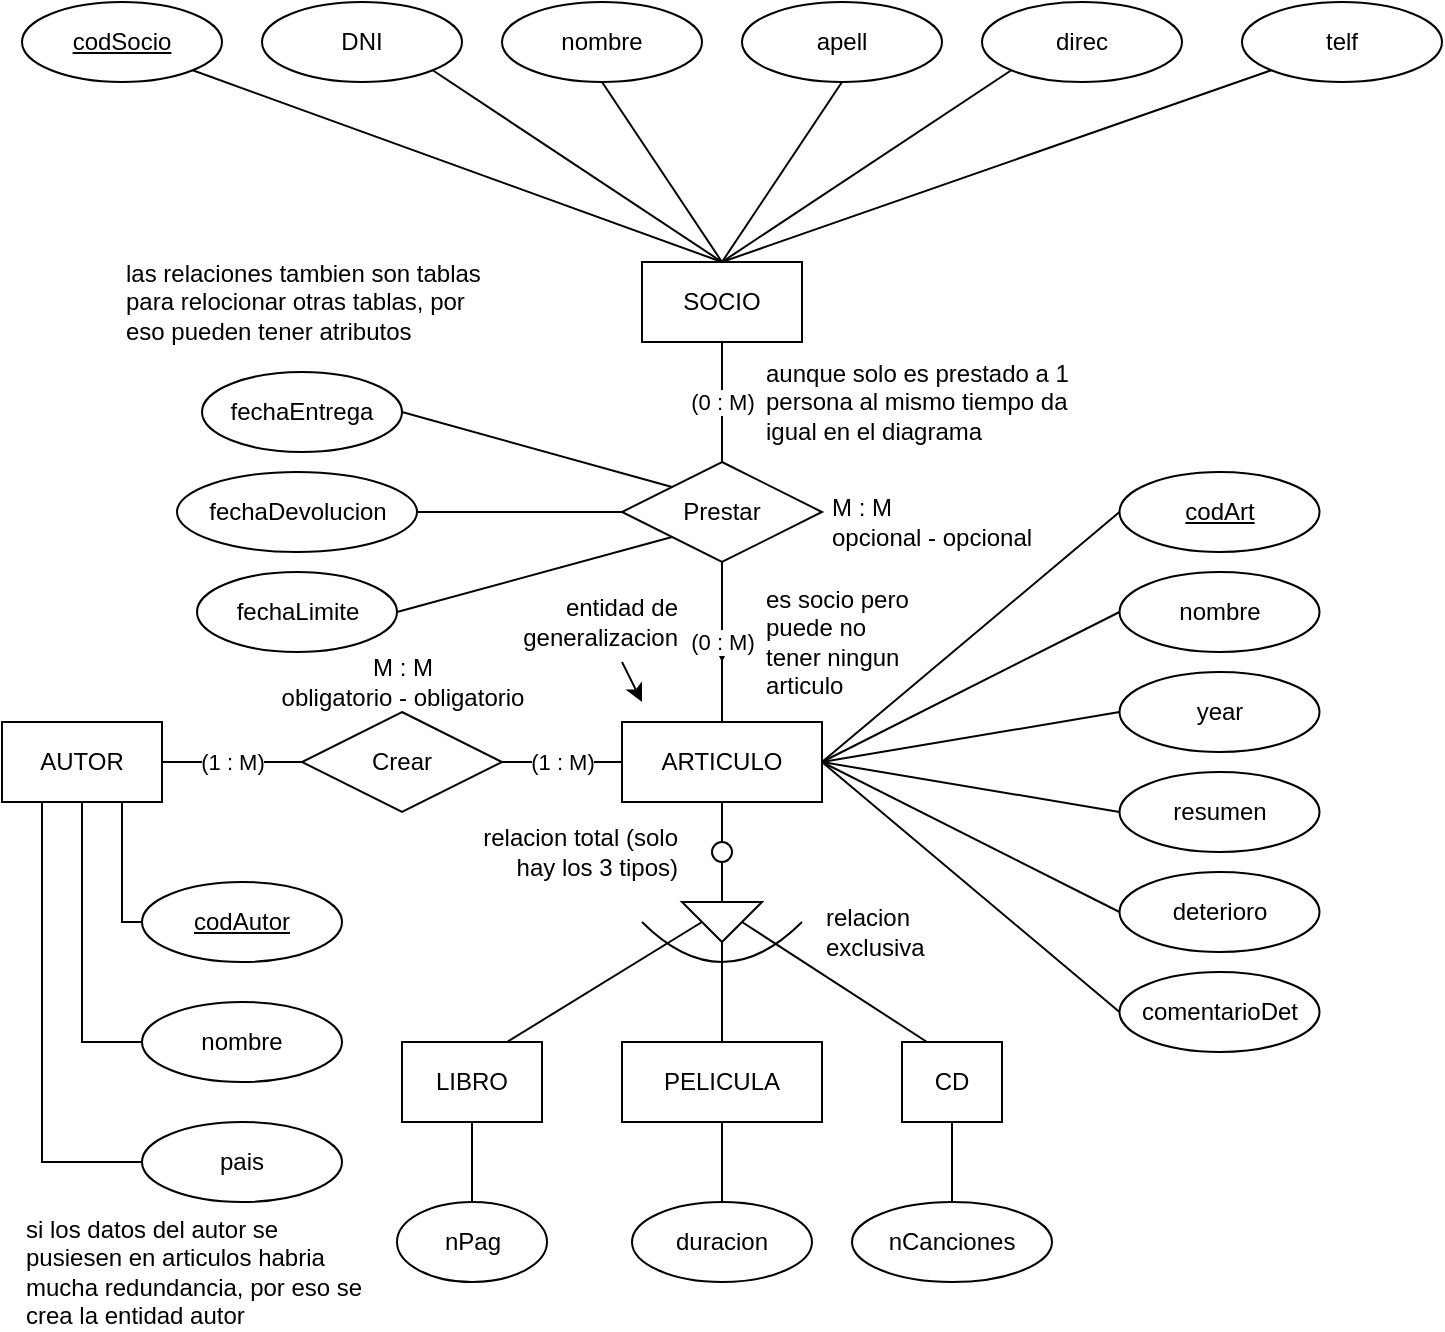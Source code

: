 <mxfile version="24.7.17">
  <diagram name="Página-1" id="UpVwSLJDSYndq1RP-pO8">
    <mxGraphModel dx="890" dy="434" grid="1" gridSize="10" guides="1" tooltips="1" connect="1" arrows="1" fold="1" page="1" pageScale="1" pageWidth="1920" pageHeight="1200" math="0" shadow="0">
      <root>
        <mxCell id="0" />
        <mxCell id="1" parent="0" />
        <mxCell id="XIINtnSXflND9Du85QBC-3" value="&lt;u&gt;codSocio&lt;/u&gt;" style="ellipse;whiteSpace=wrap;html=1;align=center;" parent="1" vertex="1">
          <mxGeometry x="40" y="40" width="100" height="40" as="geometry" />
        </mxCell>
        <mxCell id="XIINtnSXflND9Du85QBC-4" value="DNI" style="ellipse;whiteSpace=wrap;html=1;align=center;" parent="1" vertex="1">
          <mxGeometry x="160" y="40" width="100" height="40" as="geometry" />
        </mxCell>
        <mxCell id="XIINtnSXflND9Du85QBC-5" value="nombre" style="ellipse;whiteSpace=wrap;html=1;align=center;" parent="1" vertex="1">
          <mxGeometry x="280" y="40" width="100" height="40" as="geometry" />
        </mxCell>
        <mxCell id="XIINtnSXflND9Du85QBC-6" value="apell" style="ellipse;whiteSpace=wrap;html=1;align=center;" parent="1" vertex="1">
          <mxGeometry x="400" y="40" width="100" height="40" as="geometry" />
        </mxCell>
        <mxCell id="XIINtnSXflND9Du85QBC-7" value="direc" style="ellipse;whiteSpace=wrap;html=1;align=center;" parent="1" vertex="1">
          <mxGeometry x="520" y="40" width="100" height="40" as="geometry" />
        </mxCell>
        <mxCell id="XIINtnSXflND9Du85QBC-8" value="telf" style="ellipse;whiteSpace=wrap;html=1;align=center;" parent="1" vertex="1">
          <mxGeometry x="650" y="40" width="100" height="40" as="geometry" />
        </mxCell>
        <mxCell id="XIINtnSXflND9Du85QBC-77" style="edgeStyle=orthogonalEdgeStyle;rounded=0;orthogonalLoop=1;jettySize=auto;html=1;" parent="1" source="XIINtnSXflND9Du85QBC-9" edge="1">
          <mxGeometry relative="1" as="geometry">
            <mxPoint x="390" y="370" as="targetPoint" />
          </mxGeometry>
        </mxCell>
        <mxCell id="XIINtnSXflND9Du85QBC-9" value="Prestar" style="shape=rhombus;perimeter=rhombusPerimeter;whiteSpace=wrap;html=1;align=center;" parent="1" vertex="1">
          <mxGeometry x="340" y="270" width="100" height="50" as="geometry" />
        </mxCell>
        <mxCell id="XIINtnSXflND9Du85QBC-10" value="ARTICULO" style="whiteSpace=wrap;html=1;align=center;" parent="1" vertex="1">
          <mxGeometry x="340" y="400" width="100" height="40" as="geometry" />
        </mxCell>
        <mxCell id="XIINtnSXflND9Du85QBC-11" value="SOCIO" style="whiteSpace=wrap;html=1;align=center;" parent="1" vertex="1">
          <mxGeometry x="350" y="170" width="80" height="40" as="geometry" />
        </mxCell>
        <mxCell id="XIINtnSXflND9Du85QBC-12" value="PELICULA" style="whiteSpace=wrap;html=1;align=center;" parent="1" vertex="1">
          <mxGeometry x="340" y="560" width="100" height="40" as="geometry" />
        </mxCell>
        <mxCell id="XIINtnSXflND9Du85QBC-13" value="CD" style="whiteSpace=wrap;html=1;align=center;" parent="1" vertex="1">
          <mxGeometry x="480" y="560" width="50" height="40" as="geometry" />
        </mxCell>
        <mxCell id="XIINtnSXflND9Du85QBC-14" value="LIBRO" style="whiteSpace=wrap;html=1;align=center;" parent="1" vertex="1">
          <mxGeometry x="230" y="560" width="70" height="40" as="geometry" />
        </mxCell>
        <mxCell id="XIINtnSXflND9Du85QBC-15" value="" style="ellipse;whiteSpace=wrap;html=1;aspect=fixed;" parent="1" vertex="1">
          <mxGeometry x="385" y="460" width="10" height="10" as="geometry" />
        </mxCell>
        <mxCell id="XIINtnSXflND9Du85QBC-16" value="" style="triangle;whiteSpace=wrap;html=1;rotation=90;" parent="1" vertex="1">
          <mxGeometry x="380" y="480" width="20" height="40" as="geometry" />
        </mxCell>
        <mxCell id="XIINtnSXflND9Du85QBC-17" value="" style="endArrow=none;html=1;rounded=0;exitX=0.5;exitY=0;exitDx=0;exitDy=0;entryX=0.5;entryY=1;entryDx=0;entryDy=0;" parent="1" source="XIINtnSXflND9Du85QBC-15" target="XIINtnSXflND9Du85QBC-10" edge="1">
          <mxGeometry width="50" height="50" relative="1" as="geometry">
            <mxPoint x="360" y="420" as="sourcePoint" />
            <mxPoint x="410" y="370" as="targetPoint" />
          </mxGeometry>
        </mxCell>
        <mxCell id="XIINtnSXflND9Du85QBC-18" value="" style="endArrow=none;html=1;rounded=0;exitX=0;exitY=0.5;exitDx=0;exitDy=0;entryX=0.5;entryY=1;entryDx=0;entryDy=0;" parent="1" source="XIINtnSXflND9Du85QBC-16" target="XIINtnSXflND9Du85QBC-15" edge="1">
          <mxGeometry width="50" height="50" relative="1" as="geometry">
            <mxPoint x="360" y="420" as="sourcePoint" />
            <mxPoint x="410" y="370" as="targetPoint" />
          </mxGeometry>
        </mxCell>
        <mxCell id="XIINtnSXflND9Du85QBC-19" value="" style="endArrow=none;html=1;rounded=0;exitX=0.5;exitY=0;exitDx=0;exitDy=0;entryX=1;entryY=0.5;entryDx=0;entryDy=0;" parent="1" source="XIINtnSXflND9Du85QBC-12" target="XIINtnSXflND9Du85QBC-16" edge="1">
          <mxGeometry width="50" height="50" relative="1" as="geometry">
            <mxPoint x="360" y="420" as="sourcePoint" />
            <mxPoint x="410" y="370" as="targetPoint" />
          </mxGeometry>
        </mxCell>
        <mxCell id="XIINtnSXflND9Du85QBC-20" value="" style="endArrow=none;html=1;rounded=0;exitX=0.25;exitY=0;exitDx=0;exitDy=0;entryX=0.5;entryY=0;entryDx=0;entryDy=0;" parent="1" source="XIINtnSXflND9Du85QBC-13" target="XIINtnSXflND9Du85QBC-16" edge="1">
          <mxGeometry width="50" height="50" relative="1" as="geometry">
            <mxPoint x="400" y="570" as="sourcePoint" />
            <mxPoint x="400" y="520" as="targetPoint" />
          </mxGeometry>
        </mxCell>
        <mxCell id="XIINtnSXflND9Du85QBC-21" value="" style="endArrow=none;html=1;rounded=0;exitX=0.75;exitY=0;exitDx=0;exitDy=0;entryX=0.5;entryY=1;entryDx=0;entryDy=0;" parent="1" source="XIINtnSXflND9Du85QBC-14" target="XIINtnSXflND9Du85QBC-16" edge="1">
          <mxGeometry width="50" height="50" relative="1" as="geometry">
            <mxPoint x="503" y="570" as="sourcePoint" />
            <mxPoint x="410" y="510" as="targetPoint" />
          </mxGeometry>
        </mxCell>
        <mxCell id="XIINtnSXflND9Du85QBC-22" value="" style="curved=1;endArrow=none;html=1;rounded=0;endFill=0;" parent="1" edge="1">
          <mxGeometry width="50" height="50" relative="1" as="geometry">
            <mxPoint x="350" y="500" as="sourcePoint" />
            <mxPoint x="430" y="500" as="targetPoint" />
            <Array as="points">
              <mxPoint x="390" y="540" />
            </Array>
          </mxGeometry>
        </mxCell>
        <mxCell id="XIINtnSXflND9Du85QBC-23" value="(0 : M)" style="endArrow=none;html=1;rounded=0;exitX=0.5;exitY=0;exitDx=0;exitDy=0;entryX=0.5;entryY=1;entryDx=0;entryDy=0;" parent="1" source="XIINtnSXflND9Du85QBC-10" target="XIINtnSXflND9Du85QBC-9" edge="1">
          <mxGeometry width="50" height="50" relative="1" as="geometry">
            <mxPoint x="370" y="370" as="sourcePoint" />
            <mxPoint x="467" y="310" as="targetPoint" />
          </mxGeometry>
        </mxCell>
        <mxCell id="XIINtnSXflND9Du85QBC-24" value="(0 : M)" style="endArrow=none;html=1;rounded=0;exitX=0.5;exitY=0;exitDx=0;exitDy=0;entryX=0.5;entryY=1;entryDx=0;entryDy=0;" parent="1" source="XIINtnSXflND9Du85QBC-9" target="XIINtnSXflND9Du85QBC-11" edge="1">
          <mxGeometry width="50" height="50" relative="1" as="geometry">
            <mxPoint x="395" y="270" as="sourcePoint" />
            <mxPoint x="492" y="210" as="targetPoint" />
          </mxGeometry>
        </mxCell>
        <mxCell id="XIINtnSXflND9Du85QBC-34" value="nPag" style="ellipse;whiteSpace=wrap;html=1;align=center;" parent="1" vertex="1">
          <mxGeometry x="227.5" y="640" width="75" height="40" as="geometry" />
        </mxCell>
        <mxCell id="XIINtnSXflND9Du85QBC-35" value="duracion" style="ellipse;whiteSpace=wrap;html=1;align=center;" parent="1" vertex="1">
          <mxGeometry x="345" y="640" width="90" height="40" as="geometry" />
        </mxCell>
        <mxCell id="XIINtnSXflND9Du85QBC-36" value="nCanciones" style="ellipse;whiteSpace=wrap;html=1;align=center;" parent="1" vertex="1">
          <mxGeometry x="455" y="640" width="100" height="40" as="geometry" />
        </mxCell>
        <mxCell id="XIINtnSXflND9Du85QBC-37" value="" style="endArrow=none;html=1;rounded=0;exitX=0.5;exitY=1;exitDx=0;exitDy=0;entryX=0.5;entryY=0;entryDx=0;entryDy=0;" parent="1" source="XIINtnSXflND9Du85QBC-14" target="XIINtnSXflND9Du85QBC-34" edge="1">
          <mxGeometry width="50" height="50" relative="1" as="geometry">
            <mxPoint x="200" y="525" as="sourcePoint" />
            <mxPoint x="250" y="475" as="targetPoint" />
          </mxGeometry>
        </mxCell>
        <mxCell id="XIINtnSXflND9Du85QBC-39" value="" style="endArrow=none;html=1;rounded=0;exitX=0.5;exitY=1;exitDx=0;exitDy=0;entryX=0.5;entryY=0;entryDx=0;entryDy=0;" parent="1" source="XIINtnSXflND9Du85QBC-12" target="XIINtnSXflND9Du85QBC-35" edge="1">
          <mxGeometry width="50" height="50" relative="1" as="geometry">
            <mxPoint x="275" y="610" as="sourcePoint" />
            <mxPoint x="275" y="650" as="targetPoint" />
          </mxGeometry>
        </mxCell>
        <mxCell id="XIINtnSXflND9Du85QBC-40" value="" style="endArrow=none;html=1;rounded=0;exitX=0.5;exitY=1;exitDx=0;exitDy=0;entryX=0.5;entryY=0;entryDx=0;entryDy=0;" parent="1" source="XIINtnSXflND9Du85QBC-13" target="XIINtnSXflND9Du85QBC-36" edge="1">
          <mxGeometry width="50" height="50" relative="1" as="geometry">
            <mxPoint x="285" y="620" as="sourcePoint" />
            <mxPoint x="285" y="660" as="targetPoint" />
          </mxGeometry>
        </mxCell>
        <mxCell id="XIINtnSXflND9Du85QBC-41" value="" style="endArrow=none;html=1;rounded=0;entryX=0.5;entryY=1;entryDx=0;entryDy=0;exitX=0.5;exitY=0;exitDx=0;exitDy=0;" parent="1" source="XIINtnSXflND9Du85QBC-11" target="XIINtnSXflND9Du85QBC-5" edge="1">
          <mxGeometry width="50" height="50" relative="1" as="geometry">
            <mxPoint x="300" y="220" as="sourcePoint" />
            <mxPoint x="350" y="170" as="targetPoint" />
          </mxGeometry>
        </mxCell>
        <mxCell id="XIINtnSXflND9Du85QBC-42" value="" style="endArrow=none;html=1;rounded=0;entryX=0.5;entryY=1;entryDx=0;entryDy=0;exitX=0.5;exitY=0;exitDx=0;exitDy=0;" parent="1" source="XIINtnSXflND9Du85QBC-11" target="XIINtnSXflND9Du85QBC-6" edge="1">
          <mxGeometry width="50" height="50" relative="1" as="geometry">
            <mxPoint x="400" y="180" as="sourcePoint" />
            <mxPoint x="340" y="90" as="targetPoint" />
          </mxGeometry>
        </mxCell>
        <mxCell id="XIINtnSXflND9Du85QBC-43" value="" style="endArrow=none;html=1;rounded=0;entryX=0;entryY=1;entryDx=0;entryDy=0;exitX=0.5;exitY=0;exitDx=0;exitDy=0;" parent="1" source="XIINtnSXflND9Du85QBC-11" target="XIINtnSXflND9Du85QBC-7" edge="1">
          <mxGeometry width="50" height="50" relative="1" as="geometry">
            <mxPoint x="410" y="190" as="sourcePoint" />
            <mxPoint x="350" y="100" as="targetPoint" />
          </mxGeometry>
        </mxCell>
        <mxCell id="XIINtnSXflND9Du85QBC-44" value="" style="endArrow=none;html=1;rounded=0;entryX=0;entryY=1;entryDx=0;entryDy=0;exitX=0.5;exitY=0;exitDx=0;exitDy=0;" parent="1" source="XIINtnSXflND9Du85QBC-11" target="XIINtnSXflND9Du85QBC-8" edge="1">
          <mxGeometry width="50" height="50" relative="1" as="geometry">
            <mxPoint x="420" y="200" as="sourcePoint" />
            <mxPoint x="360" y="110" as="targetPoint" />
          </mxGeometry>
        </mxCell>
        <mxCell id="XIINtnSXflND9Du85QBC-45" value="" style="endArrow=none;html=1;rounded=0;entryX=1;entryY=1;entryDx=0;entryDy=0;exitX=0.5;exitY=0;exitDx=0;exitDy=0;" parent="1" source="XIINtnSXflND9Du85QBC-11" target="XIINtnSXflND9Du85QBC-4" edge="1">
          <mxGeometry width="50" height="50" relative="1" as="geometry">
            <mxPoint x="430" y="210" as="sourcePoint" />
            <mxPoint x="370" y="120" as="targetPoint" />
          </mxGeometry>
        </mxCell>
        <mxCell id="XIINtnSXflND9Du85QBC-46" value="" style="endArrow=none;html=1;rounded=0;entryX=1;entryY=1;entryDx=0;entryDy=0;exitX=0.5;exitY=0;exitDx=0;exitDy=0;" parent="1" source="XIINtnSXflND9Du85QBC-11" target="XIINtnSXflND9Du85QBC-3" edge="1">
          <mxGeometry width="50" height="50" relative="1" as="geometry">
            <mxPoint x="440" y="220" as="sourcePoint" />
            <mxPoint x="380" y="130" as="targetPoint" />
          </mxGeometry>
        </mxCell>
        <mxCell id="XIINtnSXflND9Du85QBC-47" value="fechaEntrega" style="ellipse;whiteSpace=wrap;html=1;align=center;" parent="1" vertex="1">
          <mxGeometry x="130" y="225" width="100" height="40" as="geometry" />
        </mxCell>
        <mxCell id="XIINtnSXflND9Du85QBC-48" value="fechaDevolucion" style="ellipse;whiteSpace=wrap;html=1;align=center;" parent="1" vertex="1">
          <mxGeometry x="117.5" y="275" width="120" height="40" as="geometry" />
        </mxCell>
        <mxCell id="XIINtnSXflND9Du85QBC-49" value="fechaLimite" style="ellipse;whiteSpace=wrap;html=1;align=center;" parent="1" vertex="1">
          <mxGeometry x="127.5" y="325" width="100" height="40" as="geometry" />
        </mxCell>
        <mxCell id="XIINtnSXflND9Du85QBC-50" value="" style="endArrow=none;html=1;rounded=0;exitX=1;exitY=0.5;exitDx=0;exitDy=0;entryX=0;entryY=0;entryDx=0;entryDy=0;" parent="1" source="XIINtnSXflND9Du85QBC-47" target="XIINtnSXflND9Du85QBC-9" edge="1">
          <mxGeometry width="50" height="50" relative="1" as="geometry">
            <mxPoint x="250" y="240" as="sourcePoint" />
            <mxPoint x="300" y="190" as="targetPoint" />
          </mxGeometry>
        </mxCell>
        <mxCell id="XIINtnSXflND9Du85QBC-51" value="" style="endArrow=none;html=1;rounded=0;exitX=1;exitY=0.5;exitDx=0;exitDy=0;entryX=0;entryY=0.5;entryDx=0;entryDy=0;" parent="1" source="XIINtnSXflND9Du85QBC-48" target="XIINtnSXflND9Du85QBC-9" edge="1">
          <mxGeometry width="50" height="50" relative="1" as="geometry">
            <mxPoint x="250" y="240" as="sourcePoint" />
            <mxPoint x="300" y="190" as="targetPoint" />
          </mxGeometry>
        </mxCell>
        <mxCell id="XIINtnSXflND9Du85QBC-52" value="" style="endArrow=none;html=1;rounded=0;exitX=1;exitY=0.5;exitDx=0;exitDy=0;entryX=0;entryY=1;entryDx=0;entryDy=0;" parent="1" source="XIINtnSXflND9Du85QBC-49" target="XIINtnSXflND9Du85QBC-9" edge="1">
          <mxGeometry width="50" height="50" relative="1" as="geometry">
            <mxPoint x="248" y="305" as="sourcePoint" />
            <mxPoint x="350" y="305" as="targetPoint" />
          </mxGeometry>
        </mxCell>
        <mxCell id="XIINtnSXflND9Du85QBC-53" value="&lt;u&gt;codArt&lt;/u&gt;" style="ellipse;whiteSpace=wrap;html=1;align=center;" parent="1" vertex="1">
          <mxGeometry x="588.75" y="275" width="100" height="40" as="geometry" />
        </mxCell>
        <mxCell id="XIINtnSXflND9Du85QBC-54" value="nombre" style="ellipse;whiteSpace=wrap;html=1;align=center;" parent="1" vertex="1">
          <mxGeometry x="588.75" y="325" width="100" height="40" as="geometry" />
        </mxCell>
        <mxCell id="XIINtnSXflND9Du85QBC-55" value="year" style="ellipse;whiteSpace=wrap;html=1;align=center;" parent="1" vertex="1">
          <mxGeometry x="588.75" y="375" width="100" height="40" as="geometry" />
        </mxCell>
        <mxCell id="XIINtnSXflND9Du85QBC-56" value="resumen" style="ellipse;whiteSpace=wrap;html=1;align=center;" parent="1" vertex="1">
          <mxGeometry x="588.75" y="425" width="100" height="40" as="geometry" />
        </mxCell>
        <mxCell id="XIINtnSXflND9Du85QBC-57" value="deterioro" style="ellipse;whiteSpace=wrap;html=1;align=center;" parent="1" vertex="1">
          <mxGeometry x="588.75" y="475" width="100" height="40" as="geometry" />
        </mxCell>
        <mxCell id="XIINtnSXflND9Du85QBC-58" value="comentarioDet" style="ellipse;whiteSpace=wrap;html=1;align=center;" parent="1" vertex="1">
          <mxGeometry x="588.75" y="525" width="100" height="40" as="geometry" />
        </mxCell>
        <mxCell id="XIINtnSXflND9Du85QBC-59" value="" style="endArrow=none;html=1;rounded=0;exitX=1;exitY=0.5;exitDx=0;exitDy=0;entryX=0;entryY=0.5;entryDx=0;entryDy=0;" parent="1" source="XIINtnSXflND9Du85QBC-10" target="XIINtnSXflND9Du85QBC-55" edge="1">
          <mxGeometry width="50" height="50" relative="1" as="geometry">
            <mxPoint x="510" y="377" as="sourcePoint" />
            <mxPoint x="645" y="415" as="targetPoint" />
          </mxGeometry>
        </mxCell>
        <mxCell id="XIINtnSXflND9Du85QBC-60" value="" style="endArrow=none;html=1;rounded=0;exitX=1;exitY=0.5;exitDx=0;exitDy=0;entryX=0;entryY=0.5;entryDx=0;entryDy=0;" parent="1" source="XIINtnSXflND9Du85QBC-10" target="XIINtnSXflND9Du85QBC-56" edge="1">
          <mxGeometry width="50" height="50" relative="1" as="geometry">
            <mxPoint x="450" y="430" as="sourcePoint" />
            <mxPoint x="660" y="405" as="targetPoint" />
          </mxGeometry>
        </mxCell>
        <mxCell id="XIINtnSXflND9Du85QBC-61" value="" style="endArrow=none;html=1;rounded=0;exitX=1;exitY=0.5;exitDx=0;exitDy=0;entryX=0;entryY=0.5;entryDx=0;entryDy=0;" parent="1" source="XIINtnSXflND9Du85QBC-10" target="XIINtnSXflND9Du85QBC-57" edge="1">
          <mxGeometry width="50" height="50" relative="1" as="geometry">
            <mxPoint x="460" y="440" as="sourcePoint" />
            <mxPoint x="670" y="415" as="targetPoint" />
          </mxGeometry>
        </mxCell>
        <mxCell id="XIINtnSXflND9Du85QBC-62" value="" style="endArrow=none;html=1;rounded=0;exitX=1;exitY=0.5;exitDx=0;exitDy=0;entryX=0;entryY=0.5;entryDx=0;entryDy=0;" parent="1" source="XIINtnSXflND9Du85QBC-10" target="XIINtnSXflND9Du85QBC-58" edge="1">
          <mxGeometry width="50" height="50" relative="1" as="geometry">
            <mxPoint x="470" y="450" as="sourcePoint" />
            <mxPoint x="680" y="425" as="targetPoint" />
          </mxGeometry>
        </mxCell>
        <mxCell id="XIINtnSXflND9Du85QBC-63" value="" style="endArrow=none;html=1;rounded=0;exitX=1;exitY=0.5;exitDx=0;exitDy=0;entryX=0;entryY=0.5;entryDx=0;entryDy=0;" parent="1" source="XIINtnSXflND9Du85QBC-10" target="XIINtnSXflND9Du85QBC-54" edge="1">
          <mxGeometry width="50" height="50" relative="1" as="geometry">
            <mxPoint x="480" y="460" as="sourcePoint" />
            <mxPoint x="690" y="435" as="targetPoint" />
          </mxGeometry>
        </mxCell>
        <mxCell id="XIINtnSXflND9Du85QBC-64" value="" style="endArrow=none;html=1;rounded=0;exitX=1;exitY=0.5;exitDx=0;exitDy=0;entryX=0;entryY=0.5;entryDx=0;entryDy=0;" parent="1" source="XIINtnSXflND9Du85QBC-10" target="XIINtnSXflND9Du85QBC-53" edge="1">
          <mxGeometry width="50" height="50" relative="1" as="geometry">
            <mxPoint x="490" y="470" as="sourcePoint" />
            <mxPoint x="700" y="445" as="targetPoint" />
          </mxGeometry>
        </mxCell>
        <mxCell id="XIINtnSXflND9Du85QBC-65" value="Crear" style="shape=rhombus;perimeter=rhombusPerimeter;whiteSpace=wrap;html=1;align=center;" parent="1" vertex="1">
          <mxGeometry x="180" y="395" width="100" height="50" as="geometry" />
        </mxCell>
        <mxCell id="XIINtnSXflND9Du85QBC-66" value="AUTOR" style="whiteSpace=wrap;html=1;align=center;" parent="1" vertex="1">
          <mxGeometry x="30" y="400" width="80" height="40" as="geometry" />
        </mxCell>
        <mxCell id="XIINtnSXflND9Du85QBC-67" value="(1 : M)" style="endArrow=none;html=1;rounded=0;exitX=1;exitY=0.5;exitDx=0;exitDy=0;entryX=0;entryY=0.5;entryDx=0;entryDy=0;" parent="1" source="XIINtnSXflND9Du85QBC-66" target="XIINtnSXflND9Du85QBC-65" edge="1">
          <mxGeometry width="50" height="50" relative="1" as="geometry">
            <mxPoint x="160" y="410" as="sourcePoint" />
            <mxPoint x="210" y="360" as="targetPoint" />
          </mxGeometry>
        </mxCell>
        <mxCell id="XIINtnSXflND9Du85QBC-68" value="(1 : M)" style="endArrow=none;html=1;rounded=0;exitX=0;exitY=0.5;exitDx=0;exitDy=0;entryX=1;entryY=0.5;entryDx=0;entryDy=0;" parent="1" source="XIINtnSXflND9Du85QBC-10" target="XIINtnSXflND9Du85QBC-65" edge="1">
          <mxGeometry width="50" height="50" relative="1" as="geometry">
            <mxPoint x="128" y="430" as="sourcePoint" />
            <mxPoint x="190" y="430" as="targetPoint" />
          </mxGeometry>
        </mxCell>
        <mxCell id="XIINtnSXflND9Du85QBC-70" value="&lt;u&gt;codAutor&lt;/u&gt;" style="ellipse;whiteSpace=wrap;html=1;align=center;" parent="1" vertex="1">
          <mxGeometry x="100" y="480" width="100" height="40" as="geometry" />
        </mxCell>
        <mxCell id="XIINtnSXflND9Du85QBC-71" value="nombre" style="ellipse;whiteSpace=wrap;html=1;align=center;" parent="1" vertex="1">
          <mxGeometry x="100" y="540" width="100" height="40" as="geometry" />
        </mxCell>
        <mxCell id="XIINtnSXflND9Du85QBC-72" value="pais" style="ellipse;whiteSpace=wrap;html=1;align=center;" parent="1" vertex="1">
          <mxGeometry x="100" y="600" width="100" height="40" as="geometry" />
        </mxCell>
        <mxCell id="XIINtnSXflND9Du85QBC-73" value="" style="endArrow=none;html=1;rounded=0;edgeStyle=orthogonalEdgeStyle;exitX=0.75;exitY=1;exitDx=0;exitDy=0;entryX=0;entryY=0.5;entryDx=0;entryDy=0;" parent="1" source="XIINtnSXflND9Du85QBC-66" target="XIINtnSXflND9Du85QBC-70" edge="1">
          <mxGeometry width="50" height="50" relative="1" as="geometry">
            <mxPoint x="180" y="470" as="sourcePoint" />
            <mxPoint x="230" y="420" as="targetPoint" />
          </mxGeometry>
        </mxCell>
        <mxCell id="XIINtnSXflND9Du85QBC-74" value="" style="endArrow=none;html=1;rounded=0;edgeStyle=orthogonalEdgeStyle;exitX=0.5;exitY=1;exitDx=0;exitDy=0;entryX=0;entryY=0.5;entryDx=0;entryDy=0;" parent="1" source="XIINtnSXflND9Du85QBC-66" target="XIINtnSXflND9Du85QBC-71" edge="1">
          <mxGeometry width="50" height="50" relative="1" as="geometry">
            <mxPoint x="88" y="450" as="sourcePoint" />
            <mxPoint x="110" y="510" as="targetPoint" />
          </mxGeometry>
        </mxCell>
        <mxCell id="XIINtnSXflND9Du85QBC-75" value="" style="endArrow=none;html=1;rounded=0;edgeStyle=orthogonalEdgeStyle;exitX=0.25;exitY=1;exitDx=0;exitDy=0;entryX=0;entryY=0.5;entryDx=0;entryDy=0;" parent="1" source="XIINtnSXflND9Du85QBC-66" target="XIINtnSXflND9Du85QBC-72" edge="1">
          <mxGeometry width="50" height="50" relative="1" as="geometry">
            <mxPoint x="79" y="450" as="sourcePoint" />
            <mxPoint x="110" y="570" as="targetPoint" />
          </mxGeometry>
        </mxCell>
        <mxCell id="XIINtnSXflND9Du85QBC-76" value="aunque solo es prestado a 1 persona al mismo tiempo da igual en el diagrama" style="text;html=1;align=left;verticalAlign=middle;whiteSpace=wrap;rounded=0;" parent="1" vertex="1">
          <mxGeometry x="410" y="225" width="167.5" height="30" as="geometry" />
        </mxCell>
        <mxCell id="XIINtnSXflND9Du85QBC-78" value="las relaciones tambien son tablas para relocionar otras tablas, por eso pueden tener atributos" style="text;html=1;align=left;verticalAlign=middle;whiteSpace=wrap;rounded=0;" parent="1" vertex="1">
          <mxGeometry x="90" y="175" width="180" height="30" as="geometry" />
        </mxCell>
        <mxCell id="XIINtnSXflND9Du85QBC-80" value="relacion exclusiva" style="text;html=1;align=left;verticalAlign=middle;whiteSpace=wrap;rounded=0;" parent="1" vertex="1">
          <mxGeometry x="440" y="490" width="60" height="30" as="geometry" />
        </mxCell>
        <mxCell id="XIINtnSXflND9Du85QBC-81" value="relacion total (solo hay los 3 tipos)" style="text;html=1;align=right;verticalAlign=middle;whiteSpace=wrap;rounded=0;" parent="1" vertex="1">
          <mxGeometry x="270" y="450" width="100" height="30" as="geometry" />
        </mxCell>
        <mxCell id="XIINtnSXflND9Du85QBC-82" value="entidad de generalizacion" style="text;html=1;align=right;verticalAlign=middle;whiteSpace=wrap;rounded=0;" parent="1" vertex="1">
          <mxGeometry x="310" y="335" width="60" height="30" as="geometry" />
        </mxCell>
        <mxCell id="XIINtnSXflND9Du85QBC-83" value="es socio pero puede no tener ningun articulo" style="text;html=1;align=left;verticalAlign=middle;whiteSpace=wrap;rounded=0;" parent="1" vertex="1">
          <mxGeometry x="410" y="345" width="80" height="30" as="geometry" />
        </mxCell>
        <mxCell id="XIINtnSXflND9Du85QBC-84" value="M : M&amp;nbsp;&lt;div&gt;opcional - opcional&lt;/div&gt;" style="text;html=1;align=left;verticalAlign=middle;whiteSpace=wrap;rounded=0;" parent="1" vertex="1">
          <mxGeometry x="442.5" y="285" width="135" height="30" as="geometry" />
        </mxCell>
        <mxCell id="XIINtnSXflND9Du85QBC-85" value="si los datos del autor se pusiesen en articulos habria mucha redundancia, por eso se crea la entidad autor" style="text;html=1;align=left;verticalAlign=middle;whiteSpace=wrap;rounded=0;" parent="1" vertex="1">
          <mxGeometry x="40" y="660" width="172.5" height="30" as="geometry" />
        </mxCell>
        <mxCell id="XIINtnSXflND9Du85QBC-86" value="M : M&lt;div&gt;obligatorio - obligatorio&lt;/div&gt;" style="text;html=1;align=center;verticalAlign=middle;whiteSpace=wrap;rounded=0;" parent="1" vertex="1">
          <mxGeometry x="163.75" y="365" width="132.5" height="30" as="geometry" />
        </mxCell>
        <mxCell id="XIINtnSXflND9Du85QBC-87" value="" style="endArrow=classic;html=1;rounded=0;" parent="1" edge="1">
          <mxGeometry width="50" height="50" relative="1" as="geometry">
            <mxPoint x="340" y="370" as="sourcePoint" />
            <mxPoint x="350" y="390" as="targetPoint" />
          </mxGeometry>
        </mxCell>
      </root>
    </mxGraphModel>
  </diagram>
</mxfile>
